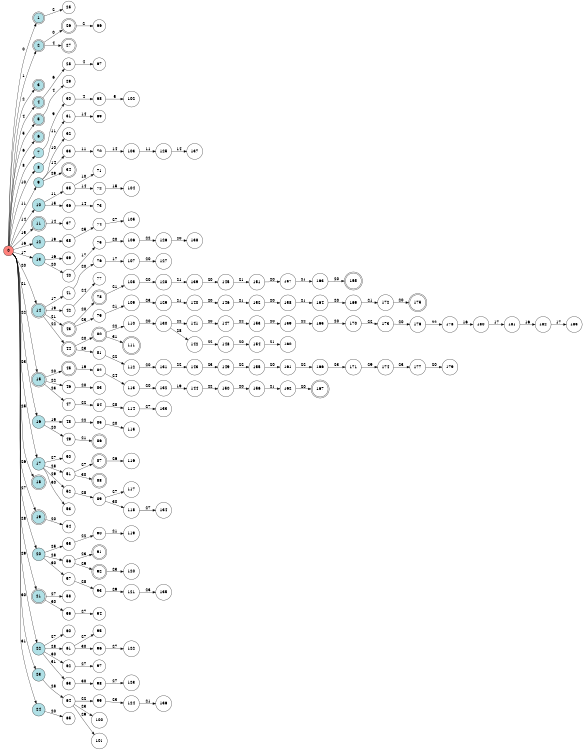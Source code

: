 digraph APTA {
__start0 [label="" shape="none"];

rankdir=LR;
size="8,5";

s0 [style="filled", color="black", fillcolor="#ff817b" shape="circle", label="0"];
s1 [style="rounded,filled", color="black", fillcolor="powderblue" shape="doublecircle", label="1"];
s2 [style="rounded,filled", color="black", fillcolor="powderblue" shape="doublecircle", label="2"];
s3 [style="rounded,filled", color="black", fillcolor="powderblue" shape="doublecircle", label="3"];
s4 [style="rounded,filled", color="black", fillcolor="powderblue" shape="doublecircle", label="4"];
s5 [style="rounded,filled", color="black", fillcolor="powderblue" shape="doublecircle", label="5"];
s6 [style="rounded,filled", color="black", fillcolor="powderblue" shape="doublecircle", label="6"];
s7 [style="filled", color="black", fillcolor="powderblue" shape="circle", label="7"];
s8 [style="filled", color="black", fillcolor="powderblue" shape="circle", label="8"];
s9 [style="filled", color="black", fillcolor="powderblue" shape="circle", label="9"];
s10 [style="filled", color="black", fillcolor="powderblue" shape="circle", label="10"];
s11 [style="rounded,filled", color="black", fillcolor="powderblue" shape="doublecircle", label="11"];
s12 [style="filled", color="black", fillcolor="powderblue" shape="circle", label="12"];
s13 [style="filled", color="black", fillcolor="powderblue" shape="circle", label="13"];
s14 [style="rounded,filled", color="black", fillcolor="powderblue" shape="doublecircle", label="14"];
s15 [style="rounded,filled", color="black", fillcolor="powderblue" shape="doublecircle", label="15"];
s16 [style="filled", color="black", fillcolor="powderblue" shape="circle", label="16"];
s17 [style="filled", color="black", fillcolor="powderblue" shape="circle", label="17"];
s18 [style="rounded,filled", color="black", fillcolor="powderblue" shape="doublecircle", label="18"];
s19 [style="rounded,filled", color="black", fillcolor="powderblue" shape="doublecircle", label="19"];
s20 [style="filled", color="black", fillcolor="powderblue" shape="circle", label="20"];
s21 [style="rounded,filled", color="black", fillcolor="powderblue" shape="doublecircle", label="21"];
s22 [style="filled", color="black", fillcolor="powderblue" shape="circle", label="22"];
s23 [style="filled", color="black", fillcolor="powderblue" shape="circle", label="23"];
s24 [style="filled", color="black", fillcolor="powderblue" shape="circle", label="24"];
s25 [style="filled", color="black", fillcolor="white" shape="circle", label="25"];
s26 [style="rounded,filled", color="black", fillcolor="white" shape="doublecircle", label="26"];
s27 [style="rounded,filled", color="black", fillcolor="white" shape="doublecircle", label="27"];
s28 [style="filled", color="black", fillcolor="white" shape="circle", label="28"];
s29 [style="filled", color="black", fillcolor="white" shape="circle", label="29"];
s30 [style="filled", color="black", fillcolor="white" shape="circle", label="30"];
s31 [style="filled", color="black", fillcolor="white" shape="circle", label="31"];
s32 [style="filled", color="black", fillcolor="white" shape="circle", label="32"];
s33 [style="filled", color="black", fillcolor="white" shape="circle", label="33"];
s34 [style="rounded,filled", color="black", fillcolor="white" shape="doublecircle", label="34"];
s35 [style="filled", color="black", fillcolor="white" shape="circle", label="35"];
s36 [style="filled", color="black", fillcolor="white" shape="circle", label="36"];
s37 [style="filled", color="black", fillcolor="white" shape="circle", label="37"];
s38 [style="filled", color="black", fillcolor="white" shape="circle", label="38"];
s39 [style="filled", color="black", fillcolor="white" shape="circle", label="39"];
s40 [style="filled", color="black", fillcolor="white" shape="circle", label="40"];
s41 [style="filled", color="black", fillcolor="white" shape="circle", label="41"];
s42 [style="filled", color="black", fillcolor="white" shape="circle", label="42"];
s43 [style="rounded,filled", color="black", fillcolor="white" shape="doublecircle", label="43"];
s44 [style="rounded,filled", color="black", fillcolor="white" shape="doublecircle", label="44"];
s45 [style="rounded,filled", color="black", fillcolor="white" shape="doublecircle", label="45"];
s46 [style="filled", color="black", fillcolor="white" shape="circle", label="46"];
s47 [style="filled", color="black", fillcolor="white" shape="circle", label="47"];
s48 [style="filled", color="black", fillcolor="white" shape="circle", label="48"];
s49 [style="filled", color="black", fillcolor="white" shape="circle", label="49"];
s50 [style="filled", color="black", fillcolor="white" shape="circle", label="50"];
s51 [style="filled", color="black", fillcolor="white" shape="circle", label="51"];
s52 [style="filled", color="black", fillcolor="white" shape="circle", label="52"];
s53 [style="filled", color="black", fillcolor="white" shape="circle", label="53"];
s54 [style="filled", color="black", fillcolor="white" shape="circle", label="54"];
s55 [style="filled", color="black", fillcolor="white" shape="circle", label="55"];
s56 [style="filled", color="black", fillcolor="white" shape="circle", label="56"];
s57 [style="filled", color="black", fillcolor="white" shape="circle", label="57"];
s58 [style="filled", color="black", fillcolor="white" shape="circle", label="58"];
s59 [style="filled", color="black", fillcolor="white" shape="circle", label="59"];
s60 [style="filled", color="black", fillcolor="white" shape="circle", label="60"];
s61 [style="filled", color="black", fillcolor="white" shape="circle", label="61"];
s62 [style="filled", color="black", fillcolor="white" shape="circle", label="62"];
s63 [style="filled", color="black", fillcolor="white" shape="circle", label="63"];
s64 [style="filled", color="black", fillcolor="white" shape="circle", label="64"];
s65 [style="filled", color="black", fillcolor="white" shape="circle", label="65"];
s66 [style="filled", color="black", fillcolor="white" shape="circle", label="66"];
s67 [style="filled", color="black", fillcolor="white" shape="circle", label="67"];
s68 [style="filled", color="black", fillcolor="white" shape="circle", label="68"];
s69 [style="filled", color="black", fillcolor="white" shape="circle", label="69"];
s70 [style="filled", color="black", fillcolor="white" shape="circle", label="70"];
s71 [style="filled", color="black", fillcolor="white" shape="circle", label="71"];
s72 [style="filled", color="black", fillcolor="white" shape="circle", label="72"];
s73 [style="filled", color="black", fillcolor="white" shape="circle", label="73"];
s74 [style="filled", color="black", fillcolor="white" shape="circle", label="74"];
s75 [style="filled", color="black", fillcolor="white" shape="circle", label="75"];
s76 [style="filled", color="black", fillcolor="white" shape="circle", label="76"];
s77 [style="filled", color="black", fillcolor="white" shape="circle", label="77"];
s78 [style="rounded,filled", color="black", fillcolor="white" shape="doublecircle", label="78"];
s79 [style="filled", color="black", fillcolor="white" shape="circle", label="79"];
s80 [style="rounded,filled", color="black", fillcolor="white" shape="doublecircle", label="80"];
s81 [style="filled", color="black", fillcolor="white" shape="circle", label="81"];
s82 [style="filled", color="black", fillcolor="white" shape="circle", label="82"];
s83 [style="filled", color="black", fillcolor="white" shape="circle", label="83"];
s84 [style="filled", color="black", fillcolor="white" shape="circle", label="84"];
s85 [style="filled", color="black", fillcolor="white" shape="circle", label="85"];
s86 [style="rounded,filled", color="black", fillcolor="white" shape="doublecircle", label="86"];
s87 [style="rounded,filled", color="black", fillcolor="white" shape="doublecircle", label="87"];
s88 [style="rounded,filled", color="black", fillcolor="white" shape="doublecircle", label="88"];
s89 [style="filled", color="black", fillcolor="white" shape="circle", label="89"];
s90 [style="filled", color="black", fillcolor="white" shape="circle", label="90"];
s91 [style="rounded,filled", color="black", fillcolor="white" shape="doublecircle", label="91"];
s92 [style="rounded,filled", color="black", fillcolor="white" shape="doublecircle", label="92"];
s93 [style="filled", color="black", fillcolor="white" shape="circle", label="93"];
s94 [style="filled", color="black", fillcolor="white" shape="circle", label="94"];
s95 [style="filled", color="black", fillcolor="white" shape="circle", label="95"];
s96 [style="filled", color="black", fillcolor="white" shape="circle", label="96"];
s97 [style="filled", color="black", fillcolor="white" shape="circle", label="97"];
s98 [style="filled", color="black", fillcolor="white" shape="circle", label="98"];
s99 [style="filled", color="black", fillcolor="white" shape="circle", label="99"];
s100 [style="filled", color="black", fillcolor="white" shape="circle", label="100"];
s101 [style="filled", color="black", fillcolor="white" shape="circle", label="101"];
s102 [style="filled", color="black", fillcolor="white" shape="circle", label="102"];
s103 [style="filled", color="black", fillcolor="white" shape="circle", label="103"];
s104 [style="filled", color="black", fillcolor="white" shape="circle", label="104"];
s105 [style="filled", color="black", fillcolor="white" shape="circle", label="105"];
s106 [style="filled", color="black", fillcolor="white" shape="circle", label="106"];
s107 [style="filled", color="black", fillcolor="white" shape="circle", label="107"];
s108 [style="filled", color="black", fillcolor="white" shape="circle", label="108"];
s109 [style="filled", color="black", fillcolor="white" shape="circle", label="109"];
s110 [style="filled", color="black", fillcolor="white" shape="circle", label="110"];
s111 [style="rounded,filled", color="black", fillcolor="white" shape="doublecircle", label="111"];
s112 [style="filled", color="black", fillcolor="white" shape="circle", label="112"];
s113 [style="filled", color="black", fillcolor="white" shape="circle", label="113"];
s114 [style="filled", color="black", fillcolor="white" shape="circle", label="114"];
s115 [style="filled", color="black", fillcolor="white" shape="circle", label="115"];
s116 [style="filled", color="black", fillcolor="white" shape="circle", label="116"];
s117 [style="filled", color="black", fillcolor="white" shape="circle", label="117"];
s118 [style="filled", color="black", fillcolor="white" shape="circle", label="118"];
s119 [style="filled", color="black", fillcolor="white" shape="circle", label="119"];
s120 [style="filled", color="black", fillcolor="white" shape="circle", label="120"];
s121 [style="filled", color="black", fillcolor="white" shape="circle", label="121"];
s122 [style="filled", color="black", fillcolor="white" shape="circle", label="122"];
s123 [style="filled", color="black", fillcolor="white" shape="circle", label="123"];
s124 [style="filled", color="black", fillcolor="white" shape="circle", label="124"];
s125 [style="filled", color="black", fillcolor="white" shape="circle", label="125"];
s126 [style="filled", color="black", fillcolor="white" shape="circle", label="126"];
s127 [style="filled", color="black", fillcolor="white" shape="circle", label="127"];
s128 [style="filled", color="black", fillcolor="white" shape="circle", label="128"];
s129 [style="filled", color="black", fillcolor="white" shape="circle", label="129"];
s130 [style="filled", color="black", fillcolor="white" shape="circle", label="130"];
s131 [style="filled", color="black", fillcolor="white" shape="circle", label="131"];
s132 [style="filled", color="black", fillcolor="white" shape="circle", label="132"];
s133 [style="filled", color="black", fillcolor="white" shape="circle", label="133"];
s134 [style="filled", color="black", fillcolor="white" shape="circle", label="134"];
s135 [style="filled", color="black", fillcolor="white" shape="circle", label="135"];
s136 [style="filled", color="black", fillcolor="white" shape="circle", label="136"];
s137 [style="filled", color="black", fillcolor="white" shape="circle", label="137"];
s138 [style="filled", color="black", fillcolor="white" shape="circle", label="138"];
s139 [style="filled", color="black", fillcolor="white" shape="circle", label="139"];
s140 [style="filled", color="black", fillcolor="white" shape="circle", label="140"];
s141 [style="filled", color="black", fillcolor="white" shape="circle", label="141"];
s142 [style="filled", color="black", fillcolor="white" shape="circle", label="142"];
s143 [style="filled", color="black", fillcolor="white" shape="circle", label="143"];
s144 [style="filled", color="black", fillcolor="white" shape="circle", label="144"];
s145 [style="filled", color="black", fillcolor="white" shape="circle", label="145"];
s146 [style="filled", color="black", fillcolor="white" shape="circle", label="146"];
s147 [style="filled", color="black", fillcolor="white" shape="circle", label="147"];
s148 [style="filled", color="black", fillcolor="white" shape="circle", label="148"];
s149 [style="filled", color="black", fillcolor="white" shape="circle", label="149"];
s150 [style="filled", color="black", fillcolor="white" shape="circle", label="150"];
s151 [style="filled", color="black", fillcolor="white" shape="circle", label="151"];
s152 [style="filled", color="black", fillcolor="white" shape="circle", label="152"];
s153 [style="filled", color="black", fillcolor="white" shape="circle", label="153"];
s154 [style="filled", color="black", fillcolor="white" shape="circle", label="154"];
s155 [style="filled", color="black", fillcolor="white" shape="circle", label="155"];
s156 [style="filled", color="black", fillcolor="white" shape="circle", label="156"];
s157 [style="filled", color="black", fillcolor="white" shape="circle", label="157"];
s158 [style="filled", color="black", fillcolor="white" shape="circle", label="158"];
s159 [style="filled", color="black", fillcolor="white" shape="circle", label="159"];
s160 [style="filled", color="black", fillcolor="white" shape="circle", label="160"];
s161 [style="filled", color="black", fillcolor="white" shape="circle", label="161"];
s162 [style="filled", color="black", fillcolor="white" shape="circle", label="162"];
s163 [style="filled", color="black", fillcolor="white" shape="circle", label="163"];
s164 [style="filled", color="black", fillcolor="white" shape="circle", label="164"];
s165 [style="filled", color="black", fillcolor="white" shape="circle", label="165"];
s166 [style="filled", color="black", fillcolor="white" shape="circle", label="166"];
s167 [style="rounded,filled", color="black", fillcolor="white" shape="doublecircle", label="167"];
s168 [style="rounded,filled", color="black", fillcolor="white" shape="doublecircle", label="168"];
s169 [style="filled", color="black", fillcolor="white" shape="circle", label="169"];
s170 [style="filled", color="black", fillcolor="white" shape="circle", label="170"];
s171 [style="filled", color="black", fillcolor="white" shape="circle", label="171"];
s172 [style="filled", color="black", fillcolor="white" shape="circle", label="172"];
s173 [style="filled", color="black", fillcolor="white" shape="circle", label="173"];
s174 [style="filled", color="black", fillcolor="white" shape="circle", label="174"];
s175 [style="rounded,filled", color="black", fillcolor="white" shape="doublecircle", label="175"];
s176 [style="filled", color="black", fillcolor="white" shape="circle", label="176"];
s177 [style="filled", color="black", fillcolor="white" shape="circle", label="177"];
s178 [style="filled", color="black", fillcolor="white" shape="circle", label="178"];
s179 [style="filled", color="black", fillcolor="white" shape="circle", label="179"];
s180 [style="filled", color="black", fillcolor="white" shape="circle", label="180"];
s181 [style="filled", color="black", fillcolor="white" shape="circle", label="181"];
s182 [style="filled", color="black", fillcolor="white" shape="circle", label="182"];
s183 [style="filled", color="black", fillcolor="white" shape="circle", label="183"];
s0 -> s1 [label="0"];
s0 -> s2 [label="1"];
s0 -> s3 [label="2"];
s0 -> s4 [label="4"];
s0 -> s5 [label="5"];
s0 -> s6 [label="6"];
s0 -> s7 [label="8"];
s0 -> s8 [label="10"];
s0 -> s9 [label="11"];
s0 -> s10 [label="14"];
s0 -> s11 [label="15"];
s0 -> s12 [label="16"];
s0 -> s13 [label="17"];
s0 -> s14 [label="20"];
s0 -> s15 [label="21"];
s0 -> s16 [label="22"];
s0 -> s17 [label="23"];
s0 -> s18 [label="25"];
s0 -> s19 [label="26"];
s0 -> s20 [label="27"];
s0 -> s21 [label="28"];
s0 -> s22 [label="29"];
s0 -> s23 [label="30"];
s0 -> s24 [label="31"];
s1 -> s25 [label="2"];
s2 -> s26 [label="0"];
s2 -> s27 [label="4"];
s4 -> s28 [label="6"];
s5 -> s29 [label="4"];
s7 -> s30 [label="9"];
s8 -> s31 [label="11"];
s9 -> s32 [label="10"];
s9 -> s33 [label="14"];
s9 -> s34 [label="29"];
s10 -> s35 [label="11"];
s10 -> s36 [label="15"];
s11 -> s37 [label="14"];
s12 -> s38 [label="19"];
s13 -> s39 [label="16"];
s13 -> s40 [label="20"];
s14 -> s41 [label="17"];
s14 -> s42 [label="19"];
s14 -> s43 [label="21"];
s14 -> s44 [label="22"];
s15 -> s45 [label="20"];
s15 -> s46 [label="22"];
s15 -> s47 [label="23"];
s16 -> s48 [label="19"];
s16 -> s49 [label="20"];
s17 -> s50 [label="27"];
s17 -> s51 [label="28"];
s17 -> s52 [label="29"];
s17 -> s53 [label="30"];
s19 -> s54 [label="20"];
s20 -> s55 [label="25"];
s20 -> s56 [label="28"];
s20 -> s57 [label="30"];
s21 -> s58 [label="27"];
s21 -> s59 [label="30"];
s22 -> s60 [label="27"];
s22 -> s61 [label="28"];
s22 -> s62 [label="30"];
s22 -> s63 [label="31"];
s23 -> s64 [label="28"];
s24 -> s65 [label="20"];
s26 -> s66 [label="2"];
s28 -> s67 [label="4"];
s30 -> s68 [label="4"];
s31 -> s69 [label="14"];
s33 -> s70 [label="11"];
s35 -> s71 [label="10"];
s35 -> s72 [label="14"];
s36 -> s73 [label="14"];
s38 -> s74 [label="25"];
s40 -> s75 [label="17"];
s41 -> s76 [label="20"];
s42 -> s77 [label="24"];
s43 -> s78 [label="20"];
s43 -> s79 [label="23"];
s44 -> s80 [label="20"];
s44 -> s81 [label="23"];
s45 -> s82 [label="19"];
s46 -> s83 [label="20"];
s47 -> s84 [label="22"];
s48 -> s85 [label="22"];
s49 -> s86 [label="21"];
s51 -> s87 [label="27"];
s51 -> s88 [label="30"];
s52 -> s89 [label="28"];
s55 -> s90 [label="22"];
s56 -> s91 [label="23"];
s56 -> s92 [label="29"];
s57 -> s93 [label="28"];
s59 -> s94 [label="27"];
s61 -> s95 [label="27"];
s61 -> s96 [label="30"];
s62 -> s97 [label="27"];
s63 -> s98 [label="30"];
s64 -> s99 [label="22"];
s64 -> s100 [label="23"];
s64 -> s101 [label="29"];
s68 -> s102 [label="5"];
s70 -> s103 [label="14"];
s72 -> s104 [label="15"];
s74 -> s105 [label="27"];
s75 -> s106 [label="20"];
s76 -> s107 [label="17"];
s78 -> s108 [label="21"];
s79 -> s109 [label="21"];
s80 -> s110 [label="22"];
s80 -> s111 [label="31"];
s81 -> s112 [label="22"];
s82 -> s113 [label="24"];
s84 -> s114 [label="28"];
s85 -> s115 [label="20"];
s87 -> s116 [label="26"];
s89 -> s117 [label="27"];
s89 -> s118 [label="30"];
s90 -> s119 [label="21"];
s92 -> s120 [label="23"];
s93 -> s121 [label="29"];
s96 -> s122 [label="27"];
s98 -> s123 [label="27"];
s99 -> s124 [label="23"];
s103 -> s125 [label="11"];
s106 -> s126 [label="22"];
s107 -> s127 [label="20"];
s108 -> s128 [label="20"];
s109 -> s129 [label="23"];
s110 -> s130 [label="20"];
s112 -> s131 [label="20"];
s113 -> s132 [label="20"];
s114 -> s133 [label="27"];
s118 -> s134 [label="27"];
s121 -> s135 [label="23"];
s124 -> s136 [label="21"];
s125 -> s137 [label="14"];
s126 -> s138 [label="20"];
s128 -> s139 [label="21"];
s129 -> s140 [label="21"];
s130 -> s141 [label="22"];
s130 -> s142 [label="28"];
s131 -> s143 [label="22"];
s132 -> s144 [label="19"];
s139 -> s145 [label="20"];
s140 -> s146 [label="20"];
s141 -> s147 [label="20"];
s142 -> s148 [label="22"];
s143 -> s149 [label="23"];
s144 -> s150 [label="22"];
s145 -> s151 [label="21"];
s146 -> s152 [label="21"];
s147 -> s153 [label="22"];
s148 -> s154 [label="20"];
s149 -> s155 [label="22"];
s150 -> s156 [label="20"];
s151 -> s157 [label="20"];
s152 -> s158 [label="20"];
s153 -> s159 [label="20"];
s154 -> s160 [label="21"];
s155 -> s161 [label="20"];
s156 -> s162 [label="21"];
s157 -> s163 [label="21"];
s158 -> s164 [label="21"];
s159 -> s165 [label="22"];
s161 -> s166 [label="22"];
s162 -> s167 [label="20"];
s163 -> s168 [label="20"];
s164 -> s169 [label="20"];
s165 -> s170 [label="20"];
s166 -> s171 [label="23"];
s169 -> s172 [label="21"];
s170 -> s173 [label="22"];
s171 -> s174 [label="29"];
s172 -> s175 [label="20"];
s173 -> s176 [label="20"];
s174 -> s177 [label="23"];
s176 -> s178 [label="22"];
s177 -> s179 [label="20"];
s178 -> s180 [label="16"];
s180 -> s181 [label="17"];
s181 -> s182 [label="16"];
s182 -> s183 [label="17"];

}